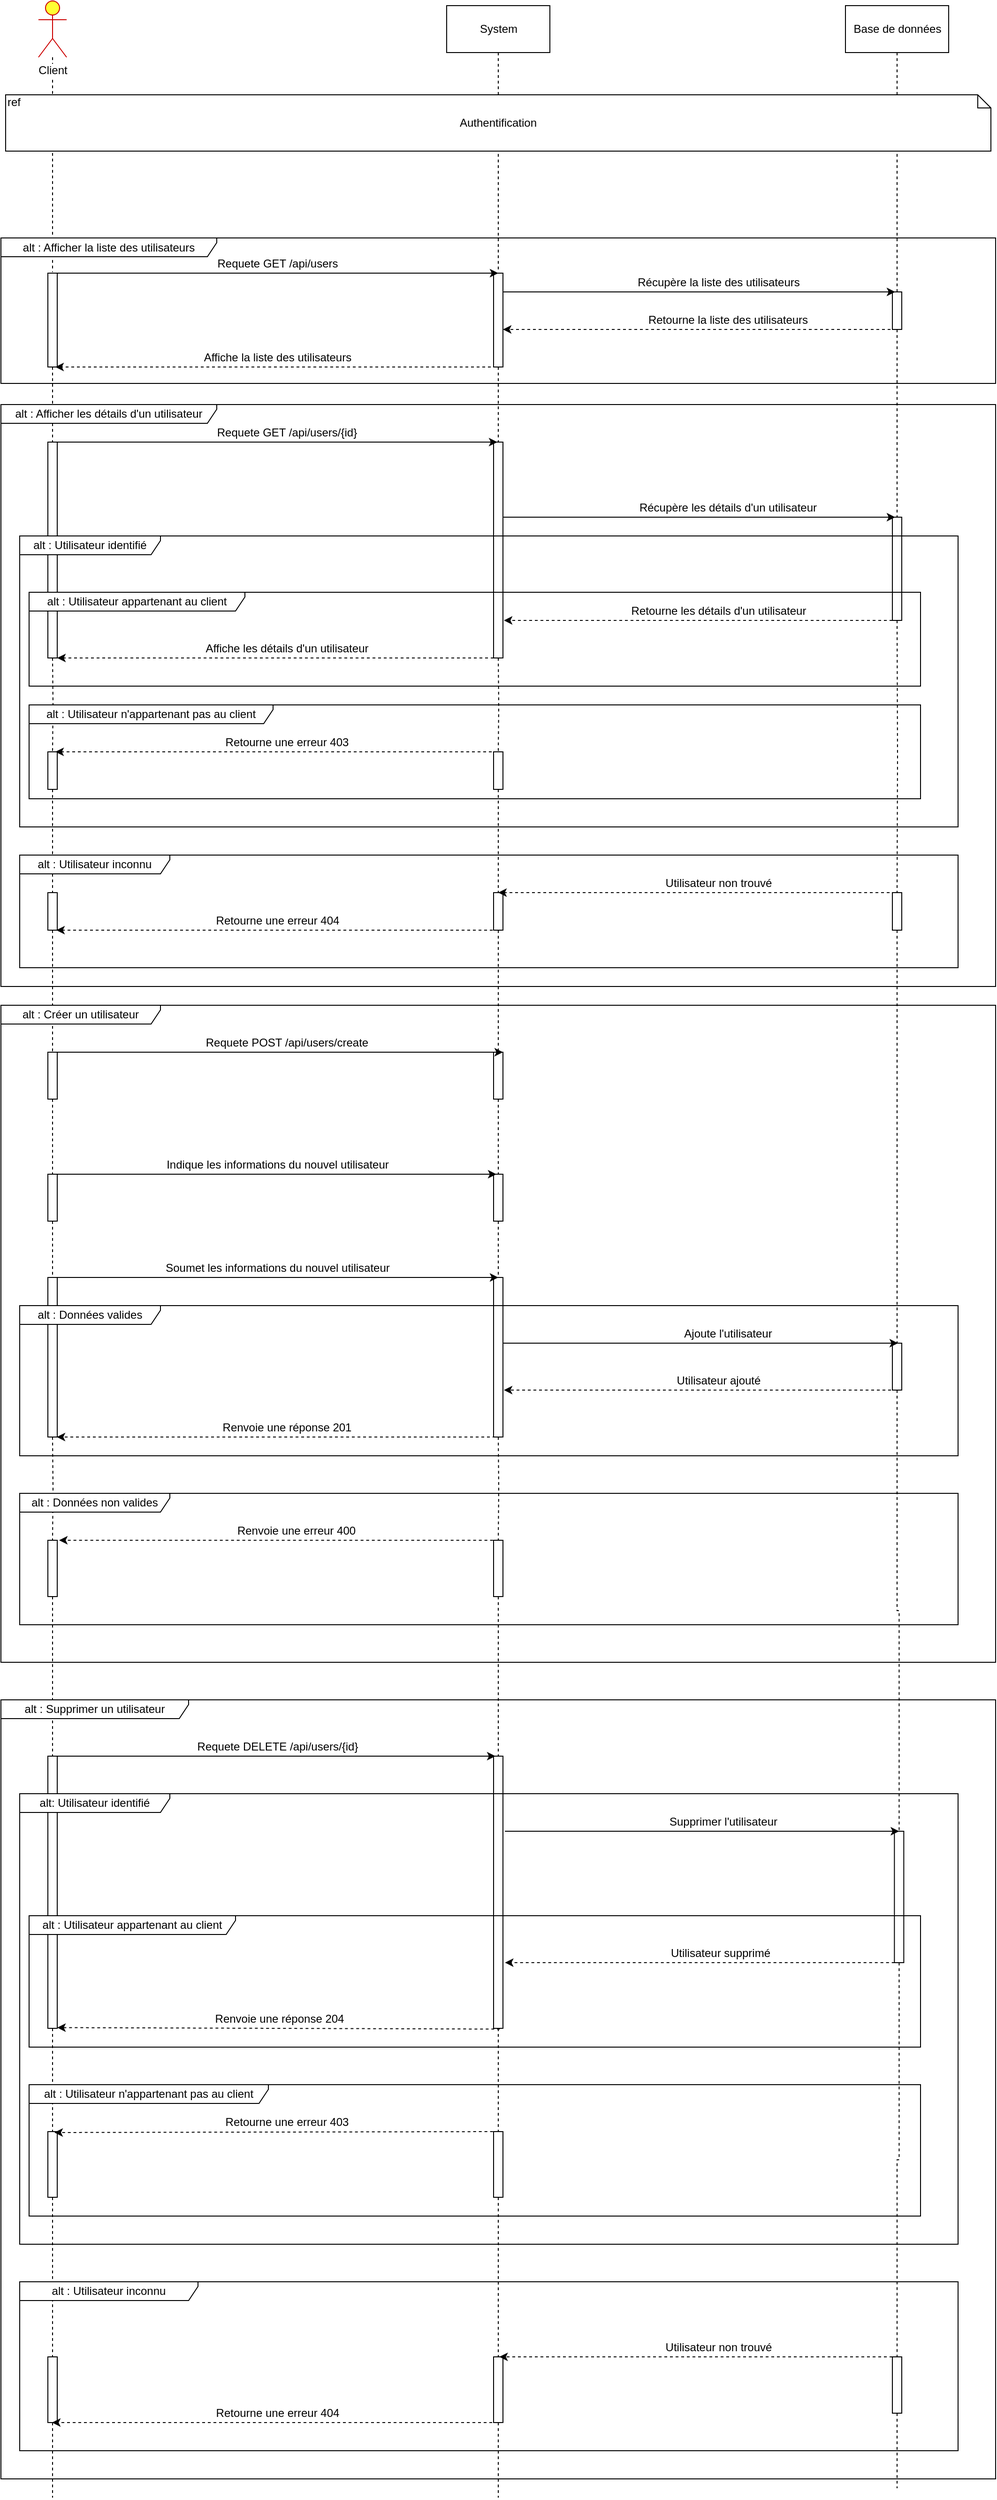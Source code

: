 <mxfile version="13.1.11" type="device"><diagram name="Page-1" id="13e1069c-82ec-6db2-03f1-153e76fe0fe0"><mxGraphModel dx="2062" dy="1122" grid="1" gridSize="10" guides="1" tooltips="1" connect="1" arrows="1" fold="1" page="1" pageScale="1" pageWidth="1100" pageHeight="850" background="#ffffff" math="0" shadow="0"><root><mxCell id="0"/><mxCell id="1" parent="0"/><mxCell id="dYygo3xowIkW6y7PBsqv-5" value="" style="edgeStyle=orthogonalEdgeStyle;rounded=0;orthogonalLoop=1;jettySize=auto;html=1;dashed=1;endArrow=none;endFill=0;entryX=0.5;entryY=-0.012;entryDx=0;entryDy=0;entryPerimeter=0;" parent="1" source="dYygo3xowIkW6y7PBsqv-1" target="dYygo3xowIkW6y7PBsqv-12" edge="1"><mxGeometry relative="1" as="geometry"><mxPoint x="75" y="290" as="targetPoint"/></mxGeometry></mxCell><mxCell id="dYygo3xowIkW6y7PBsqv-1" value="Client" style="shape=umlActor;verticalLabelPosition=bottom;labelBackgroundColor=#ffffff;verticalAlign=top;html=1;outlineConnect=0;fillColor=#FFFF33;strokeColor=#CC0000;" parent="1" vertex="1"><mxGeometry x="60" y="10" width="30" height="60" as="geometry"/></mxCell><mxCell id="dYygo3xowIkW6y7PBsqv-7" value="" style="edgeStyle=orthogonalEdgeStyle;rounded=0;orthogonalLoop=1;jettySize=auto;html=1;dashed=1;endArrow=none;endFill=0;entryX=0.5;entryY=-0.012;entryDx=0;entryDy=0;entryPerimeter=0;" parent="1" source="dYygo3xowIkW6y7PBsqv-2" target="dYygo3xowIkW6y7PBsqv-13" edge="1"><mxGeometry relative="1" as="geometry"><mxPoint x="550" y="240" as="targetPoint"/></mxGeometry></mxCell><mxCell id="dYygo3xowIkW6y7PBsqv-2" value="System" style="html=1;" parent="1" vertex="1"><mxGeometry x="495" y="15" width="110" height="50" as="geometry"/></mxCell><mxCell id="dYygo3xowIkW6y7PBsqv-9" value="" style="edgeStyle=orthogonalEdgeStyle;rounded=0;orthogonalLoop=1;jettySize=auto;html=1;dashed=1;endArrow=none;endFill=0;entryX=0.5;entryY=0;entryDx=0;entryDy=0;entryPerimeter=0;" parent="1" source="dYygo3xowIkW6y7PBsqv-3" target="dYygo3xowIkW6y7PBsqv-14" edge="1"><mxGeometry relative="1" as="geometry"><mxPoint x="974" y="280" as="targetPoint"/></mxGeometry></mxCell><mxCell id="dYygo3xowIkW6y7PBsqv-3" value="Base de données" style="html=1;" parent="1" vertex="1"><mxGeometry x="920" y="15" width="110" height="50" as="geometry"/></mxCell><mxCell id="dYygo3xowIkW6y7PBsqv-10" value="ref" style="shape=note;whiteSpace=wrap;html=1;size=14;verticalAlign=top;align=left;spacingTop=-6;" parent="1" vertex="1"><mxGeometry x="25" y="110" width="1050" height="60" as="geometry"/></mxCell><mxCell id="dYygo3xowIkW6y7PBsqv-11" value="Authentification" style="text;html=1;strokeColor=none;fillColor=none;align=center;verticalAlign=middle;whiteSpace=wrap;rounded=0;" parent="1" vertex="1"><mxGeometry x="485" y="130" width="130" height="20" as="geometry"/></mxCell><mxCell id="dYygo3xowIkW6y7PBsqv-25" value="" style="edgeStyle=orthogonalEdgeStyle;rounded=0;orthogonalLoop=1;jettySize=auto;html=1;dashed=1;endArrow=none;endFill=0;" parent="1" source="dYygo3xowIkW6y7PBsqv-12" target="dYygo3xowIkW6y7PBsqv-24" edge="1"><mxGeometry relative="1" as="geometry"/></mxCell><mxCell id="dYygo3xowIkW6y7PBsqv-12" value="" style="html=1;points=[];perimeter=orthogonalPerimeter;" parent="1" vertex="1"><mxGeometry x="70" y="300" width="10" height="100" as="geometry"/></mxCell><mxCell id="dYygo3xowIkW6y7PBsqv-42" value="" style="edgeStyle=orthogonalEdgeStyle;rounded=0;orthogonalLoop=1;jettySize=auto;html=1;dashed=1;endArrow=none;endFill=0;" parent="1" target="dYygo3xowIkW6y7PBsqv-41" edge="1"><mxGeometry relative="1" as="geometry"><mxPoint x="75" y="710" as="sourcePoint"/></mxGeometry></mxCell><mxCell id="dYygo3xowIkW6y7PBsqv-24" value="" style="html=1;points=[];perimeter=orthogonalPerimeter;" parent="1" vertex="1"><mxGeometry x="70" y="480" width="10" height="230" as="geometry"/></mxCell><mxCell id="dYygo3xowIkW6y7PBsqv-58" value="" style="edgeStyle=orthogonalEdgeStyle;rounded=0;orthogonalLoop=1;jettySize=auto;html=1;dashed=1;endArrow=none;endFill=0;" parent="1" source="dYygo3xowIkW6y7PBsqv-41" target="dYygo3xowIkW6y7PBsqv-57" edge="1"><mxGeometry relative="1" as="geometry"/></mxCell><mxCell id="dYygo3xowIkW6y7PBsqv-41" value="" style="html=1;points=[];perimeter=orthogonalPerimeter;" parent="1" vertex="1"><mxGeometry x="70" y="810" width="10" height="40" as="geometry"/></mxCell><mxCell id="dYygo3xowIkW6y7PBsqv-65" value="" style="edgeStyle=orthogonalEdgeStyle;rounded=0;orthogonalLoop=1;jettySize=auto;html=1;dashed=1;endArrow=none;endFill=0;entryX=0.5;entryY=0;entryDx=0;entryDy=0;entryPerimeter=0;" parent="1" source="dYygo3xowIkW6y7PBsqv-57" target="dYygo3xowIkW6y7PBsqv-70" edge="1"><mxGeometry relative="1" as="geometry"><mxPoint x="75" y="1080" as="targetPoint"/></mxGeometry></mxCell><mxCell id="dYygo3xowIkW6y7PBsqv-57" value="" style="html=1;points=[];perimeter=orthogonalPerimeter;" parent="1" vertex="1"><mxGeometry x="70" y="960" width="10" height="40" as="geometry"/></mxCell><mxCell id="dYygo3xowIkW6y7PBsqv-27" value="" style="edgeStyle=orthogonalEdgeStyle;rounded=0;orthogonalLoop=1;jettySize=auto;html=1;dashed=1;endArrow=none;endFill=0;" parent="1" source="dYygo3xowIkW6y7PBsqv-13" target="dYygo3xowIkW6y7PBsqv-26" edge="1"><mxGeometry relative="1" as="geometry"/></mxCell><mxCell id="dYygo3xowIkW6y7PBsqv-13" value="" style="html=1;points=[];perimeter=orthogonalPerimeter;" parent="1" vertex="1"><mxGeometry x="545" y="300" width="10" height="100" as="geometry"/></mxCell><mxCell id="dYygo3xowIkW6y7PBsqv-40" value="" style="edgeStyle=orthogonalEdgeStyle;rounded=0;orthogonalLoop=1;jettySize=auto;html=1;dashed=1;endArrow=none;endFill=0;" parent="1" target="dYygo3xowIkW6y7PBsqv-39" edge="1"><mxGeometry relative="1" as="geometry"><mxPoint x="550" y="710" as="sourcePoint"/></mxGeometry></mxCell><mxCell id="dYygo3xowIkW6y7PBsqv-26" value="" style="html=1;points=[];perimeter=orthogonalPerimeter;" parent="1" vertex="1"><mxGeometry x="545" y="480" width="10" height="230" as="geometry"/></mxCell><mxCell id="dYygo3xowIkW6y7PBsqv-56" value="" style="edgeStyle=orthogonalEdgeStyle;rounded=0;orthogonalLoop=1;jettySize=auto;html=1;dashed=1;endArrow=none;endFill=0;" parent="1" source="dYygo3xowIkW6y7PBsqv-39" target="dYygo3xowIkW6y7PBsqv-55" edge="1"><mxGeometry relative="1" as="geometry"/></mxCell><mxCell id="dYygo3xowIkW6y7PBsqv-39" value="" style="html=1;points=[];perimeter=orthogonalPerimeter;" parent="1" vertex="1"><mxGeometry x="545" y="810" width="10" height="40" as="geometry"/></mxCell><mxCell id="dYygo3xowIkW6y7PBsqv-67" value="" style="edgeStyle=orthogonalEdgeStyle;rounded=0;orthogonalLoop=1;jettySize=auto;html=1;dashed=1;endArrow=none;endFill=0;entryX=0.5;entryY=0;entryDx=0;entryDy=0;entryPerimeter=0;" parent="1" source="dYygo3xowIkW6y7PBsqv-55" target="dYygo3xowIkW6y7PBsqv-71" edge="1"><mxGeometry relative="1" as="geometry"><mxPoint x="550" y="1080" as="targetPoint"/></mxGeometry></mxCell><mxCell id="dYygo3xowIkW6y7PBsqv-55" value="" style="html=1;points=[];perimeter=orthogonalPerimeter;" parent="1" vertex="1"><mxGeometry x="545" y="960" width="10" height="40" as="geometry"/></mxCell><mxCell id="dYygo3xowIkW6y7PBsqv-29" value="" style="edgeStyle=orthogonalEdgeStyle;rounded=0;orthogonalLoop=1;jettySize=auto;html=1;dashed=1;endArrow=none;endFill=0;" parent="1" source="dYygo3xowIkW6y7PBsqv-14" target="dYygo3xowIkW6y7PBsqv-28" edge="1"><mxGeometry relative="1" as="geometry"/></mxCell><mxCell id="dYygo3xowIkW6y7PBsqv-14" value="" style="html=1;points=[];perimeter=orthogonalPerimeter;" parent="1" vertex="1"><mxGeometry x="970" y="320" width="10" height="40" as="geometry"/></mxCell><mxCell id="dYygo3xowIkW6y7PBsqv-38" value="" style="edgeStyle=orthogonalEdgeStyle;rounded=0;orthogonalLoop=1;jettySize=auto;html=1;dashed=1;endArrow=none;endFill=0;" parent="1" target="dYygo3xowIkW6y7PBsqv-37" edge="1"><mxGeometry relative="1" as="geometry"><mxPoint x="975" y="670" as="sourcePoint"/></mxGeometry></mxCell><mxCell id="dYygo3xowIkW6y7PBsqv-28" value="" style="html=1;points=[];perimeter=orthogonalPerimeter;" parent="1" vertex="1"><mxGeometry x="970" y="560" width="10" height="110" as="geometry"/></mxCell><mxCell id="dYygo3xowIkW6y7PBsqv-69" value="" style="edgeStyle=orthogonalEdgeStyle;rounded=0;orthogonalLoop=1;jettySize=auto;html=1;dashed=1;endArrow=none;endFill=0;entryX=0.5;entryY=0;entryDx=0;entryDy=0;entryPerimeter=0;" parent="1" source="dYygo3xowIkW6y7PBsqv-37" target="dYygo3xowIkW6y7PBsqv-72" edge="1"><mxGeometry relative="1" as="geometry"><mxPoint x="975" y="1080" as="targetPoint"/></mxGeometry></mxCell><mxCell id="dYygo3xowIkW6y7PBsqv-37" value="" style="html=1;points=[];perimeter=orthogonalPerimeter;" parent="1" vertex="1"><mxGeometry x="970" y="960" width="10" height="40" as="geometry"/></mxCell><mxCell id="dYygo3xowIkW6y7PBsqv-15" value="" style="endArrow=classic;html=1;exitX=1;exitY=0;exitDx=0;exitDy=0;exitPerimeter=0;entryX=0.5;entryY=0;entryDx=0;entryDy=0;entryPerimeter=0;" parent="1" source="dYygo3xowIkW6y7PBsqv-12" target="dYygo3xowIkW6y7PBsqv-13" edge="1"><mxGeometry width="50" height="50" relative="1" as="geometry"><mxPoint x="520" y="590" as="sourcePoint"/><mxPoint x="570" y="540" as="targetPoint"/></mxGeometry></mxCell><mxCell id="dYygo3xowIkW6y7PBsqv-16" value="Requete GET /api/users" style="text;html=1;strokeColor=none;fillColor=none;align=center;verticalAlign=middle;whiteSpace=wrap;rounded=0;" parent="1" vertex="1"><mxGeometry x="210" y="280" width="210" height="20" as="geometry"/></mxCell><mxCell id="dYygo3xowIkW6y7PBsqv-17" value="alt : Afficher la liste des utilisateurs" style="shape=umlFrame;whiteSpace=wrap;html=1;width=230;height=20;" parent="1" vertex="1"><mxGeometry x="20" y="262.5" width="1060" height="155" as="geometry"/></mxCell><mxCell id="dYygo3xowIkW6y7PBsqv-18" value="" style="endArrow=classic;html=1;entryX=0.3;entryY=0;entryDx=0;entryDy=0;entryPerimeter=0;" parent="1" source="dYygo3xowIkW6y7PBsqv-13" target="dYygo3xowIkW6y7PBsqv-14" edge="1"><mxGeometry width="50" height="50" relative="1" as="geometry"><mxPoint x="700" y="320" as="sourcePoint"/><mxPoint x="560" y="310" as="targetPoint"/></mxGeometry></mxCell><mxCell id="dYygo3xowIkW6y7PBsqv-19" value="Récupère la liste des utilisateurs" style="text;html=1;strokeColor=none;fillColor=none;align=center;verticalAlign=middle;whiteSpace=wrap;rounded=0;" parent="1" vertex="1"><mxGeometry x="680" y="300" width="210" height="20" as="geometry"/></mxCell><mxCell id="dYygo3xowIkW6y7PBsqv-20" value="" style="endArrow=classic;html=1;exitX=0.4;exitY=1;exitDx=0;exitDy=0;exitPerimeter=0;entryX=1;entryY=0.6;entryDx=0;entryDy=0;entryPerimeter=0;dashed=1;" parent="1" source="dYygo3xowIkW6y7PBsqv-14" target="dYygo3xowIkW6y7PBsqv-13" edge="1"><mxGeometry width="50" height="50" relative="1" as="geometry"><mxPoint x="565" y="330" as="sourcePoint"/><mxPoint x="580" y="359" as="targetPoint"/></mxGeometry></mxCell><mxCell id="dYygo3xowIkW6y7PBsqv-21" value="Retourne la liste des utilisateurs" style="text;html=1;strokeColor=none;fillColor=none;align=center;verticalAlign=middle;whiteSpace=wrap;rounded=0;" parent="1" vertex="1"><mxGeometry x="690" y="340" width="210" height="20" as="geometry"/></mxCell><mxCell id="dYygo3xowIkW6y7PBsqv-22" value="" style="endArrow=classic;html=1;exitX=0.3;exitY=1;exitDx=0;exitDy=0;exitPerimeter=0;entryX=0.8;entryY=1;entryDx=0;entryDy=0;entryPerimeter=0;dashed=1;" parent="1" source="dYygo3xowIkW6y7PBsqv-13" target="dYygo3xowIkW6y7PBsqv-12" edge="1"><mxGeometry width="50" height="50" relative="1" as="geometry"><mxPoint x="539" y="370" as="sourcePoint"/><mxPoint x="120" y="370" as="targetPoint"/></mxGeometry></mxCell><mxCell id="dYygo3xowIkW6y7PBsqv-23" value="Affiche la liste des utilisateurs" style="text;html=1;strokeColor=none;fillColor=none;align=center;verticalAlign=middle;whiteSpace=wrap;rounded=0;" parent="1" vertex="1"><mxGeometry x="210" y="380" width="210" height="20" as="geometry"/></mxCell><mxCell id="dYygo3xowIkW6y7PBsqv-30" value="" style="endArrow=classic;html=1;exitX=1;exitY=0;exitDx=0;exitDy=0;exitPerimeter=0;entryX=0.4;entryY=0;entryDx=0;entryDy=0;entryPerimeter=0;" parent="1" source="dYygo3xowIkW6y7PBsqv-24" target="dYygo3xowIkW6y7PBsqv-26" edge="1"><mxGeometry width="50" height="50" relative="1" as="geometry"><mxPoint x="90" y="310" as="sourcePoint"/><mxPoint x="560" y="310" as="targetPoint"/></mxGeometry></mxCell><mxCell id="dYygo3xowIkW6y7PBsqv-31" value="Requete GET /api/users/{id}" style="text;html=1;strokeColor=none;fillColor=none;align=center;verticalAlign=middle;whiteSpace=wrap;rounded=0;" parent="1" vertex="1"><mxGeometry x="220" y="460" width="210" height="20" as="geometry"/></mxCell><mxCell id="dYygo3xowIkW6y7PBsqv-32" value="" style="endArrow=classic;html=1;entryX=0.3;entryY=0;entryDx=0;entryDy=0;entryPerimeter=0;" parent="1" target="dYygo3xowIkW6y7PBsqv-28" edge="1"><mxGeometry width="50" height="50" relative="1" as="geometry"><mxPoint x="555" y="560" as="sourcePoint"/><mxPoint x="983" y="440" as="targetPoint"/></mxGeometry></mxCell><mxCell id="dYygo3xowIkW6y7PBsqv-33" value="Récupère les détails d'un utilisateur" style="text;html=1;strokeColor=none;fillColor=none;align=center;verticalAlign=middle;whiteSpace=wrap;rounded=0;" parent="1" vertex="1"><mxGeometry x="690" y="540" width="210" height="20" as="geometry"/></mxCell><mxCell id="dYygo3xowIkW6y7PBsqv-34" value="alt : Afficher les détails d'un utilisateur" style="shape=umlFrame;whiteSpace=wrap;html=1;width=230;height=20;" parent="1" vertex="1"><mxGeometry x="20" y="440" width="1060" height="620" as="geometry"/></mxCell><mxCell id="dYygo3xowIkW6y7PBsqv-35" value="alt : Utilisateur identifié" style="shape=umlFrame;whiteSpace=wrap;html=1;width=150;height=20;" parent="1" vertex="1"><mxGeometry x="40" y="580" width="1000" height="310" as="geometry"/></mxCell><mxCell id="dYygo3xowIkW6y7PBsqv-36" value="alt : Utilisateur inconnu" style="shape=umlFrame;whiteSpace=wrap;html=1;width=160;height=20;" parent="1" vertex="1"><mxGeometry x="40" y="920" width="1000" height="120" as="geometry"/></mxCell><mxCell id="dYygo3xowIkW6y7PBsqv-43" value="" style="endArrow=classic;html=1;entryX=0.8;entryY=0;entryDx=0;entryDy=0;entryPerimeter=0;dashed=1;exitX=0.4;exitY=0;exitDx=0;exitDy=0;exitPerimeter=0;" parent="1" source="dYygo3xowIkW6y7PBsqv-39" target="dYygo3xowIkW6y7PBsqv-41" edge="1"><mxGeometry width="50" height="50" relative="1" as="geometry"><mxPoint x="520" y="810" as="sourcePoint"/><mxPoint x="565" y="520" as="targetPoint"/></mxGeometry></mxCell><mxCell id="dYygo3xowIkW6y7PBsqv-44" value="" style="endArrow=classic;html=1;dashed=1;exitX=0.6;exitY=1;exitDx=0;exitDy=0;exitPerimeter=0;" parent="1" edge="1"><mxGeometry width="50" height="50" relative="1" as="geometry"><mxPoint x="976" y="670" as="sourcePoint"/><mxPoint x="556" y="670" as="targetPoint"/></mxGeometry></mxCell><mxCell id="dYygo3xowIkW6y7PBsqv-45" value="Retourne les détails d'un utilisateur" style="text;html=1;strokeColor=none;fillColor=none;align=center;verticalAlign=middle;whiteSpace=wrap;rounded=0;" parent="1" vertex="1"><mxGeometry x="680" y="650" width="210" height="20" as="geometry"/></mxCell><mxCell id="dYygo3xowIkW6y7PBsqv-47" value="" style="endArrow=classic;html=1;dashed=1;entryX=1;entryY=1;entryDx=0;entryDy=0;entryPerimeter=0;exitX=0.6;exitY=1;exitDx=0;exitDy=0;exitPerimeter=0;" parent="1" edge="1"><mxGeometry width="50" height="50" relative="1" as="geometry"><mxPoint x="551" y="710" as="sourcePoint"/><mxPoint x="80" y="710" as="targetPoint"/></mxGeometry></mxCell><mxCell id="dYygo3xowIkW6y7PBsqv-48" value="Affiche les détails d'un utilisateur" style="text;html=1;strokeColor=none;fillColor=none;align=center;verticalAlign=middle;whiteSpace=wrap;rounded=0;" parent="1" vertex="1"><mxGeometry x="220" y="690" width="210" height="20" as="geometry"/></mxCell><mxCell id="dYygo3xowIkW6y7PBsqv-52" value="alt : Utilisateur appartenant au client" style="shape=umlFrame;whiteSpace=wrap;html=1;width=230;height=20;" parent="1" vertex="1"><mxGeometry x="50" y="640" width="950" height="100" as="geometry"/></mxCell><mxCell id="dYygo3xowIkW6y7PBsqv-53" value="alt : Utilisateur n'appartenant pas au client" style="shape=umlFrame;whiteSpace=wrap;html=1;width=260;height=20;" parent="1" vertex="1"><mxGeometry x="50" y="760" width="950" height="100" as="geometry"/></mxCell><mxCell id="dYygo3xowIkW6y7PBsqv-54" value="Retourne une erreur 403" style="text;html=1;strokeColor=none;fillColor=none;align=center;verticalAlign=middle;whiteSpace=wrap;rounded=0;" parent="1" vertex="1"><mxGeometry x="220" y="790" width="210" height="20" as="geometry"/></mxCell><mxCell id="dYygo3xowIkW6y7PBsqv-60" value="" style="endArrow=classic;html=1;dashed=1;entryX=0.5;entryY=0;entryDx=0;entryDy=0;entryPerimeter=0;exitX=0.3;exitY=0;exitDx=0;exitDy=0;exitPerimeter=0;" parent="1" source="dYygo3xowIkW6y7PBsqv-37" target="dYygo3xowIkW6y7PBsqv-55" edge="1"><mxGeometry width="50" height="50" relative="1" as="geometry"><mxPoint x="400" y="860" as="sourcePoint"/><mxPoint x="450" y="810" as="targetPoint"/></mxGeometry></mxCell><mxCell id="dYygo3xowIkW6y7PBsqv-61" value="Utilisateur non trouvé" style="text;html=1;strokeColor=none;fillColor=none;align=center;verticalAlign=middle;whiteSpace=wrap;rounded=0;" parent="1" vertex="1"><mxGeometry x="710" y="940" width="150" height="20" as="geometry"/></mxCell><mxCell id="dYygo3xowIkW6y7PBsqv-62" value="" style="endArrow=classic;html=1;dashed=1;entryX=0.9;entryY=1;entryDx=0;entryDy=0;entryPerimeter=0;exitX=0.5;exitY=1;exitDx=0;exitDy=0;exitPerimeter=0;" parent="1" source="dYygo3xowIkW6y7PBsqv-55" target="dYygo3xowIkW6y7PBsqv-57" edge="1"><mxGeometry width="50" height="50" relative="1" as="geometry"><mxPoint x="983" y="970" as="sourcePoint"/><mxPoint x="560" y="970" as="targetPoint"/></mxGeometry></mxCell><mxCell id="dYygo3xowIkW6y7PBsqv-63" value="Retourne une erreur 404" style="text;html=1;strokeColor=none;fillColor=none;align=center;verticalAlign=middle;whiteSpace=wrap;rounded=0;" parent="1" vertex="1"><mxGeometry x="220" y="980" width="190" height="20" as="geometry"/></mxCell><mxCell id="dYygo3xowIkW6y7PBsqv-77" value="" style="edgeStyle=orthogonalEdgeStyle;rounded=0;orthogonalLoop=1;jettySize=auto;html=1;endArrow=none;endFill=0;dashed=1;" parent="1" source="dYygo3xowIkW6y7PBsqv-70" target="dYygo3xowIkW6y7PBsqv-76" edge="1"><mxGeometry relative="1" as="geometry"/></mxCell><mxCell id="dYygo3xowIkW6y7PBsqv-70" value="" style="html=1;points=[];perimeter=orthogonalPerimeter;" parent="1" vertex="1"><mxGeometry x="70" y="1130" width="10" height="50" as="geometry"/></mxCell><mxCell id="dYygo3xowIkW6y7PBsqv-85" value="" style="edgeStyle=orthogonalEdgeStyle;rounded=0;orthogonalLoop=1;jettySize=auto;html=1;dashed=1;endArrow=none;endFill=0;" parent="1" source="dYygo3xowIkW6y7PBsqv-76" target="dYygo3xowIkW6y7PBsqv-84" edge="1"><mxGeometry relative="1" as="geometry"/></mxCell><mxCell id="dYygo3xowIkW6y7PBsqv-76" value="" style="html=1;points=[];perimeter=orthogonalPerimeter;" parent="1" vertex="1"><mxGeometry x="70" y="1260" width="10" height="50" as="geometry"/></mxCell><mxCell id="dYygo3xowIkW6y7PBsqv-99" value="" style="edgeStyle=orthogonalEdgeStyle;rounded=0;orthogonalLoop=1;jettySize=auto;html=1;dashed=1;endArrow=none;endFill=0;" parent="1" target="dYygo3xowIkW6y7PBsqv-98" edge="1"><mxGeometry relative="1" as="geometry"><mxPoint x="75" y="1540" as="sourcePoint"/></mxGeometry></mxCell><mxCell id="dYygo3xowIkW6y7PBsqv-84" value="" style="html=1;points=[];perimeter=orthogonalPerimeter;" parent="1" vertex="1"><mxGeometry x="70" y="1370" width="10" height="170" as="geometry"/></mxCell><mxCell id="dYygo3xowIkW6y7PBsqv-112" value="" style="edgeStyle=orthogonalEdgeStyle;rounded=0;orthogonalLoop=1;jettySize=auto;html=1;dashed=1;endArrow=none;endFill=0;" parent="1" source="dYygo3xowIkW6y7PBsqv-98" target="dYygo3xowIkW6y7PBsqv-111" edge="1"><mxGeometry relative="1" as="geometry"/></mxCell><mxCell id="dYygo3xowIkW6y7PBsqv-98" value="" style="html=1;points=[];perimeter=orthogonalPerimeter;" parent="1" vertex="1"><mxGeometry x="70" y="1650" width="10" height="60" as="geometry"/></mxCell><mxCell id="dYygo3xowIkW6y7PBsqv-129" value="" style="edgeStyle=orthogonalEdgeStyle;rounded=0;orthogonalLoop=1;jettySize=auto;html=1;dashed=1;endArrow=none;endFill=0;" parent="1" source="dYygo3xowIkW6y7PBsqv-111" target="dYygo3xowIkW6y7PBsqv-128" edge="1"><mxGeometry relative="1" as="geometry"/></mxCell><mxCell id="dYygo3xowIkW6y7PBsqv-111" value="" style="html=1;points=[];perimeter=orthogonalPerimeter;" parent="1" vertex="1"><mxGeometry x="70" y="1880" width="10" height="290" as="geometry"/></mxCell><mxCell id="dYygo3xowIkW6y7PBsqv-138" value="" style="edgeStyle=orthogonalEdgeStyle;rounded=0;orthogonalLoop=1;jettySize=auto;html=1;dashed=1;endArrow=none;endFill=0;" parent="1" source="dYygo3xowIkW6y7PBsqv-128" target="dYygo3xowIkW6y7PBsqv-137" edge="1"><mxGeometry relative="1" as="geometry"/></mxCell><mxCell id="dYygo3xowIkW6y7PBsqv-128" value="" style="html=1;points=[];perimeter=orthogonalPerimeter;" parent="1" vertex="1"><mxGeometry x="70" y="2280" width="10" height="70" as="geometry"/></mxCell><mxCell id="dYygo3xowIkW6y7PBsqv-147" value="" style="edgeStyle=orthogonalEdgeStyle;rounded=0;orthogonalLoop=1;jettySize=auto;html=1;dashed=1;endArrow=none;endFill=0;" parent="1" source="dYygo3xowIkW6y7PBsqv-137" edge="1"><mxGeometry relative="1" as="geometry"><mxPoint x="75" y="2670" as="targetPoint"/></mxGeometry></mxCell><mxCell id="dYygo3xowIkW6y7PBsqv-137" value="" style="html=1;points=[];perimeter=orthogonalPerimeter;" parent="1" vertex="1"><mxGeometry x="70" y="2520" width="10" height="70" as="geometry"/></mxCell><mxCell id="dYygo3xowIkW6y7PBsqv-79" value="" style="edgeStyle=orthogonalEdgeStyle;rounded=0;orthogonalLoop=1;jettySize=auto;html=1;endArrow=none;endFill=0;dashed=1;" parent="1" source="dYygo3xowIkW6y7PBsqv-71" target="dYygo3xowIkW6y7PBsqv-78" edge="1"><mxGeometry relative="1" as="geometry"/></mxCell><mxCell id="dYygo3xowIkW6y7PBsqv-71" value="" style="html=1;points=[];perimeter=orthogonalPerimeter;" parent="1" vertex="1"><mxGeometry x="545" y="1130" width="10" height="50" as="geometry"/></mxCell><mxCell id="dYygo3xowIkW6y7PBsqv-83" value="" style="edgeStyle=orthogonalEdgeStyle;rounded=0;orthogonalLoop=1;jettySize=auto;html=1;dashed=1;endArrow=none;endFill=0;" parent="1" source="dYygo3xowIkW6y7PBsqv-78" target="dYygo3xowIkW6y7PBsqv-82" edge="1"><mxGeometry relative="1" as="geometry"/></mxCell><mxCell id="dYygo3xowIkW6y7PBsqv-78" value="" style="html=1;points=[];perimeter=orthogonalPerimeter;" parent="1" vertex="1"><mxGeometry x="545" y="1260" width="10" height="50" as="geometry"/></mxCell><mxCell id="dYygo3xowIkW6y7PBsqv-97" value="" style="edgeStyle=orthogonalEdgeStyle;rounded=0;orthogonalLoop=1;jettySize=auto;html=1;dashed=1;endArrow=none;endFill=0;" parent="1" target="dYygo3xowIkW6y7PBsqv-96" edge="1"><mxGeometry relative="1" as="geometry"><mxPoint x="550" y="1540" as="sourcePoint"/></mxGeometry></mxCell><mxCell id="dYygo3xowIkW6y7PBsqv-82" value="" style="html=1;points=[];perimeter=orthogonalPerimeter;" parent="1" vertex="1"><mxGeometry x="545" y="1370" width="10" height="170" as="geometry"/></mxCell><mxCell id="dYygo3xowIkW6y7PBsqv-110" value="" style="edgeStyle=orthogonalEdgeStyle;rounded=0;orthogonalLoop=1;jettySize=auto;html=1;dashed=1;endArrow=none;endFill=0;" parent="1" source="dYygo3xowIkW6y7PBsqv-96" target="dYygo3xowIkW6y7PBsqv-109" edge="1"><mxGeometry relative="1" as="geometry"/></mxCell><mxCell id="dYygo3xowIkW6y7PBsqv-96" value="" style="html=1;points=[];perimeter=orthogonalPerimeter;" parent="1" vertex="1"><mxGeometry x="545" y="1650" width="10" height="60" as="geometry"/></mxCell><mxCell id="dYygo3xowIkW6y7PBsqv-127" value="" style="edgeStyle=orthogonalEdgeStyle;rounded=0;orthogonalLoop=1;jettySize=auto;html=1;dashed=1;endArrow=none;endFill=0;" parent="1" source="dYygo3xowIkW6y7PBsqv-109" target="dYygo3xowIkW6y7PBsqv-126" edge="1"><mxGeometry relative="1" as="geometry"/></mxCell><mxCell id="dYygo3xowIkW6y7PBsqv-109" value="" style="html=1;points=[];perimeter=orthogonalPerimeter;" parent="1" vertex="1"><mxGeometry x="545" y="1880" width="10" height="290" as="geometry"/></mxCell><mxCell id="dYygo3xowIkW6y7PBsqv-136" value="" style="edgeStyle=orthogonalEdgeStyle;rounded=0;orthogonalLoop=1;jettySize=auto;html=1;dashed=1;endArrow=none;endFill=0;" parent="1" source="dYygo3xowIkW6y7PBsqv-126" target="dYygo3xowIkW6y7PBsqv-135" edge="1"><mxGeometry relative="1" as="geometry"/></mxCell><mxCell id="dYygo3xowIkW6y7PBsqv-126" value="" style="html=1;points=[];perimeter=orthogonalPerimeter;" parent="1" vertex="1"><mxGeometry x="545" y="2280" width="10" height="70" as="geometry"/></mxCell><mxCell id="dYygo3xowIkW6y7PBsqv-149" value="" style="edgeStyle=orthogonalEdgeStyle;rounded=0;orthogonalLoop=1;jettySize=auto;html=1;dashed=1;endArrow=none;endFill=0;" parent="1" source="dYygo3xowIkW6y7PBsqv-135" edge="1"><mxGeometry relative="1" as="geometry"><mxPoint x="550" y="2670" as="targetPoint"/></mxGeometry></mxCell><mxCell id="dYygo3xowIkW6y7PBsqv-135" value="" style="html=1;points=[];perimeter=orthogonalPerimeter;" parent="1" vertex="1"><mxGeometry x="545" y="2520" width="10" height="70" as="geometry"/></mxCell><mxCell id="dYygo3xowIkW6y7PBsqv-108" value="" style="edgeStyle=orthogonalEdgeStyle;rounded=0;orthogonalLoop=1;jettySize=auto;html=1;dashed=1;endArrow=none;endFill=0;" parent="1" source="dYygo3xowIkW6y7PBsqv-72" target="dYygo3xowIkW6y7PBsqv-107" edge="1"><mxGeometry relative="1" as="geometry"/></mxCell><mxCell id="dYygo3xowIkW6y7PBsqv-72" value="" style="html=1;points=[];perimeter=orthogonalPerimeter;" parent="1" vertex="1"><mxGeometry x="970" y="1440" width="10" height="50" as="geometry"/></mxCell><mxCell id="dYygo3xowIkW6y7PBsqv-134" value="" style="edgeStyle=orthogonalEdgeStyle;rounded=0;orthogonalLoop=1;jettySize=auto;html=1;dashed=1;endArrow=none;endFill=0;" parent="1" source="dYygo3xowIkW6y7PBsqv-107" target="dYygo3xowIkW6y7PBsqv-133" edge="1"><mxGeometry relative="1" as="geometry"/></mxCell><mxCell id="dYygo3xowIkW6y7PBsqv-107" value="" style="html=1;points=[];perimeter=orthogonalPerimeter;" parent="1" vertex="1"><mxGeometry x="972.17" y="1960" width="10" height="140" as="geometry"/></mxCell><mxCell id="dYygo3xowIkW6y7PBsqv-143" value="" style="edgeStyle=orthogonalEdgeStyle;rounded=0;orthogonalLoop=1;jettySize=auto;html=1;dashed=1;endArrow=none;endFill=0;" parent="1" source="dYygo3xowIkW6y7PBsqv-133" edge="1"><mxGeometry relative="1" as="geometry"><mxPoint x="975.0" y="2660" as="targetPoint"/></mxGeometry></mxCell><mxCell id="dYygo3xowIkW6y7PBsqv-133" value="" style="html=1;points=[];perimeter=orthogonalPerimeter;" parent="1" vertex="1"><mxGeometry x="970" y="2520" width="10" height="60" as="geometry"/></mxCell><mxCell id="dYygo3xowIkW6y7PBsqv-73" value="alt : Créer un utilisateur" style="shape=umlFrame;whiteSpace=wrap;html=1;width=170;height=20;" parent="1" vertex="1"><mxGeometry x="20" y="1080" width="1060" height="700" as="geometry"/></mxCell><mxCell id="dYygo3xowIkW6y7PBsqv-74" value="" style="endArrow=classic;html=1;exitX=0.7;exitY=0;exitDx=0;exitDy=0;exitPerimeter=0;entryX=1;entryY=0;entryDx=0;entryDy=0;entryPerimeter=0;" parent="1" source="dYygo3xowIkW6y7PBsqv-70" target="dYygo3xowIkW6y7PBsqv-71" edge="1"><mxGeometry width="50" height="50" relative="1" as="geometry"><mxPoint x="400" y="970" as="sourcePoint"/><mxPoint x="450" y="920" as="targetPoint"/></mxGeometry></mxCell><mxCell id="dYygo3xowIkW6y7PBsqv-75" value="Requete POST /api/users/create" style="text;html=1;strokeColor=none;fillColor=none;align=center;verticalAlign=middle;whiteSpace=wrap;rounded=0;" parent="1" vertex="1"><mxGeometry x="220" y="1110" width="210" height="20" as="geometry"/></mxCell><mxCell id="dYygo3xowIkW6y7PBsqv-80" value="" style="endArrow=classic;html=1;exitX=0.4;exitY=0;exitDx=0;exitDy=0;exitPerimeter=0;entryX=0.3;entryY=0;entryDx=0;entryDy=0;entryPerimeter=0;" parent="1" source="dYygo3xowIkW6y7PBsqv-76" target="dYygo3xowIkW6y7PBsqv-78" edge="1"><mxGeometry width="50" height="50" relative="1" as="geometry"><mxPoint x="87" y="1140" as="sourcePoint"/><mxPoint x="565" y="1140" as="targetPoint"/></mxGeometry></mxCell><mxCell id="dYygo3xowIkW6y7PBsqv-81" value="Indique les informations du nouvel utilisateur" style="text;html=1;strokeColor=none;fillColor=none;align=center;verticalAlign=middle;whiteSpace=wrap;rounded=0;" parent="1" vertex="1"><mxGeometry x="175" y="1240" width="280" height="20" as="geometry"/></mxCell><mxCell id="dYygo3xowIkW6y7PBsqv-86" value="" style="endArrow=classic;html=1;exitX=0.6;exitY=0;exitDx=0;exitDy=0;exitPerimeter=0;entryX=0.5;entryY=0;entryDx=0;entryDy=0;entryPerimeter=0;" parent="1" source="dYygo3xowIkW6y7PBsqv-84" target="dYygo3xowIkW6y7PBsqv-82" edge="1"><mxGeometry width="50" height="50" relative="1" as="geometry"><mxPoint x="84" y="1270" as="sourcePoint"/><mxPoint x="558" y="1270" as="targetPoint"/></mxGeometry></mxCell><mxCell id="dYygo3xowIkW6y7PBsqv-87" value="Soumet les informations du nouvel utilisateur" style="text;html=1;strokeColor=none;fillColor=none;align=center;verticalAlign=middle;whiteSpace=wrap;rounded=0;" parent="1" vertex="1"><mxGeometry x="175" y="1350" width="280" height="20" as="geometry"/></mxCell><mxCell id="dYygo3xowIkW6y7PBsqv-88" value="alt : Données valides" style="shape=umlFrame;whiteSpace=wrap;html=1;width=150;height=20;" parent="1" vertex="1"><mxGeometry x="40" y="1400" width="1000" height="160" as="geometry"/></mxCell><mxCell id="dYygo3xowIkW6y7PBsqv-89" value="alt : Données non valides" style="shape=umlFrame;whiteSpace=wrap;html=1;width=160;height=20;" parent="1" vertex="1"><mxGeometry x="40" y="1600" width="1000" height="140" as="geometry"/></mxCell><mxCell id="dYygo3xowIkW6y7PBsqv-90" value="" style="endArrow=classic;html=1;entryX=0.6;entryY=0;entryDx=0;entryDy=0;entryPerimeter=0;" parent="1" target="dYygo3xowIkW6y7PBsqv-72" edge="1"><mxGeometry width="50" height="50" relative="1" as="geometry"><mxPoint x="555" y="1440" as="sourcePoint"/><mxPoint x="950" y="1439" as="targetPoint"/></mxGeometry></mxCell><mxCell id="dYygo3xowIkW6y7PBsqv-91" value="Ajoute l'utilisateur" style="text;html=1;strokeColor=none;fillColor=none;align=center;verticalAlign=middle;whiteSpace=wrap;rounded=0;" parent="1" vertex="1"><mxGeometry x="655" y="1420" width="280" height="20" as="geometry"/></mxCell><mxCell id="dYygo3xowIkW6y7PBsqv-92" value="" style="endArrow=classic;html=1;exitX=0.45;exitY=1;exitDx=0;exitDy=0;exitPerimeter=0;dashed=1;" parent="1" source="dYygo3xowIkW6y7PBsqv-72" edge="1"><mxGeometry width="50" height="50" relative="1" as="geometry"><mxPoint x="565.36" y="1450.03" as="sourcePoint"/><mxPoint x="556" y="1490" as="targetPoint"/></mxGeometry></mxCell><mxCell id="dYygo3xowIkW6y7PBsqv-93" value="Utilisateur ajouté" style="text;html=1;strokeColor=none;fillColor=none;align=center;verticalAlign=middle;whiteSpace=wrap;rounded=0;" parent="1" vertex="1"><mxGeometry x="645" y="1470" width="280" height="20" as="geometry"/></mxCell><mxCell id="dYygo3xowIkW6y7PBsqv-94" value="" style="endArrow=classic;html=1;exitX=0.2;exitY=1;exitDx=0;exitDy=0;exitPerimeter=0;entryX=0.95;entryY=1;entryDx=0;entryDy=0;entryPerimeter=0;dashed=1;" parent="1" edge="1"><mxGeometry width="50" height="50" relative="1" as="geometry"><mxPoint x="547" y="1540" as="sourcePoint"/><mxPoint x="79.5" y="1540" as="targetPoint"/></mxGeometry></mxCell><mxCell id="dYygo3xowIkW6y7PBsqv-95" value="Renvoie une réponse 201" style="text;html=1;strokeColor=none;fillColor=none;align=center;verticalAlign=middle;whiteSpace=wrap;rounded=0;" parent="1" vertex="1"><mxGeometry x="240" y="1520" width="170" height="20" as="geometry"/></mxCell><mxCell id="dYygo3xowIkW6y7PBsqv-100" value="" style="endArrow=classic;html=1;entryX=1.2;entryY=0;entryDx=0;entryDy=0;entryPerimeter=0;dashed=1;exitX=0.533;exitY=0;exitDx=0;exitDy=0;exitPerimeter=0;" parent="1" source="dYygo3xowIkW6y7PBsqv-96" target="dYygo3xowIkW6y7PBsqv-98" edge="1"><mxGeometry width="50" height="50" relative="1" as="geometry"><mxPoint x="530" y="1640" as="sourcePoint"/><mxPoint x="89.5" y="1580" as="targetPoint"/></mxGeometry></mxCell><mxCell id="dYygo3xowIkW6y7PBsqv-101" value="Renvoie une erreur 400" style="text;html=1;strokeColor=none;fillColor=none;align=center;verticalAlign=middle;whiteSpace=wrap;rounded=0;" parent="1" vertex="1"><mxGeometry x="250" y="1630" width="170" height="20" as="geometry"/></mxCell><mxCell id="dYygo3xowIkW6y7PBsqv-114" value="alt : Supprimer un utilisateur" style="shape=umlFrame;whiteSpace=wrap;html=1;width=200;height=20;" parent="1" vertex="1"><mxGeometry x="20" y="1820" width="1060" height="830" as="geometry"/></mxCell><mxCell id="dYygo3xowIkW6y7PBsqv-115" value="" style="endArrow=classic;html=1;exitX=0.7;exitY=0;exitDx=0;exitDy=0;exitPerimeter=0;entryX=0.2;entryY=0;entryDx=0;entryDy=0;entryPerimeter=0;" parent="1" source="dYygo3xowIkW6y7PBsqv-111" target="dYygo3xowIkW6y7PBsqv-109" edge="1"><mxGeometry width="50" height="50" relative="1" as="geometry"><mxPoint x="530" y="1730" as="sourcePoint"/><mxPoint x="580" y="1680" as="targetPoint"/></mxGeometry></mxCell><mxCell id="dYygo3xowIkW6y7PBsqv-116" value="Requete DELETE /api/users/{id}" style="text;html=1;strokeColor=none;fillColor=none;align=center;verticalAlign=middle;whiteSpace=wrap;rounded=0;" parent="1" vertex="1"><mxGeometry x="215" y="1860" width="200" height="20" as="geometry"/></mxCell><mxCell id="dYygo3xowIkW6y7PBsqv-117" value="alt: Utilisateur identifié" style="shape=umlFrame;whiteSpace=wrap;html=1;width=160;height=20;" parent="1" vertex="1"><mxGeometry x="40" y="1920" width="1000" height="480" as="geometry"/></mxCell><mxCell id="dYygo3xowIkW6y7PBsqv-118" value="" style="endArrow=classic;html=1;entryX=0.5;entryY=0;entryDx=0;entryDy=0;entryPerimeter=0;exitX=0.988;exitY=0.112;exitDx=0;exitDy=0;exitPerimeter=0;" parent="1" target="dYygo3xowIkW6y7PBsqv-107" edge="1"><mxGeometry width="50" height="50" relative="1" as="geometry"><mxPoint x="557.05" y="1960" as="sourcePoint"/><mxPoint x="1042.17" y="1941.08" as="targetPoint"/></mxGeometry></mxCell><mxCell id="dYygo3xowIkW6y7PBsqv-119" value="Supprimer l'utilisateur" style="text;html=1;strokeColor=none;fillColor=none;align=center;verticalAlign=middle;whiteSpace=wrap;rounded=0;" parent="1" vertex="1"><mxGeometry x="690" y="1940" width="200" height="20" as="geometry"/></mxCell><mxCell id="dYygo3xowIkW6y7PBsqv-120" value="" style="endArrow=classic;html=1;exitX=0.617;exitY=1;exitDx=0;exitDy=0;exitPerimeter=0;dashed=1;" parent="1" edge="1"><mxGeometry width="50" height="50" relative="1" as="geometry"><mxPoint x="978.34" y="2100" as="sourcePoint"/><mxPoint x="557.17" y="2100" as="targetPoint"/></mxGeometry></mxCell><mxCell id="dYygo3xowIkW6y7PBsqv-121" value="Utilisateur supprimé" style="text;html=1;strokeColor=none;fillColor=none;align=center;verticalAlign=middle;whiteSpace=wrap;rounded=0;" parent="1" vertex="1"><mxGeometry x="687.17" y="2080" width="200" height="20" as="geometry"/></mxCell><mxCell id="dYygo3xowIkW6y7PBsqv-123" value="" style="endArrow=classic;html=1;dashed=1;exitX=0.45;exitY=1.005;exitDx=0;exitDy=0;exitPerimeter=0;entryX=0.783;entryY=0.995;entryDx=0;entryDy=0;entryPerimeter=0;" parent="1" edge="1"><mxGeometry width="50" height="50" relative="1" as="geometry"><mxPoint x="551.67" y="2170.8" as="sourcePoint"/><mxPoint x="80.0" y="2169.2" as="targetPoint"/></mxGeometry></mxCell><mxCell id="dYygo3xowIkW6y7PBsqv-124" value="Renvoie une réponse 204" style="text;html=1;strokeColor=none;fillColor=none;align=center;verticalAlign=middle;whiteSpace=wrap;rounded=0;" parent="1" vertex="1"><mxGeometry x="217.17" y="2150" width="200" height="20" as="geometry"/></mxCell><mxCell id="dYygo3xowIkW6y7PBsqv-125" value="alt : Utilisateur appartenant au client" style="shape=umlFrame;whiteSpace=wrap;html=1;width=220;height=20;" parent="1" vertex="1"><mxGeometry x="50" y="2050" width="950" height="140" as="geometry"/></mxCell><mxCell id="dYygo3xowIkW6y7PBsqv-130" value="" style="endArrow=classic;html=1;dashed=1;exitX=0.533;exitY=0;exitDx=0;exitDy=0;exitPerimeter=0;" parent="1" source="dYygo3xowIkW6y7PBsqv-126" edge="1"><mxGeometry width="50" height="50" relative="1" as="geometry"><mxPoint x="561.67" y="2210.8" as="sourcePoint"/><mxPoint x="77" y="2281" as="targetPoint"/></mxGeometry></mxCell><mxCell id="dYygo3xowIkW6y7PBsqv-131" value="Retourne une erreur 403" style="text;html=1;strokeColor=none;fillColor=none;align=center;verticalAlign=middle;whiteSpace=wrap;rounded=0;" parent="1" vertex="1"><mxGeometry x="225" y="2260" width="200" height="20" as="geometry"/></mxCell><mxCell id="dYygo3xowIkW6y7PBsqv-132" value="alt : Utilisateur n'appartenant pas au client" style="shape=umlFrame;whiteSpace=wrap;html=1;width=255;height=20;" parent="1" vertex="1"><mxGeometry x="50" y="2230" width="950" height="140" as="geometry"/></mxCell><mxCell id="dYygo3xowIkW6y7PBsqv-139" value="alt : Utilisateur inconnu" style="shape=umlFrame;whiteSpace=wrap;html=1;width=190;height=20;" parent="1" vertex="1"><mxGeometry x="40" y="2440" width="1000" height="180" as="geometry"/></mxCell><mxCell id="dYygo3xowIkW6y7PBsqv-140" value="" style="endArrow=classic;html=1;dashed=1;exitX=0;exitY=0;exitDx=0;exitDy=0;exitPerimeter=0;entryX=0.617;entryY=0;entryDx=0;entryDy=0;entryPerimeter=0;" parent="1" source="dYygo3xowIkW6y7PBsqv-133" target="dYygo3xowIkW6y7PBsqv-135" edge="1"><mxGeometry width="50" height="50" relative="1" as="geometry"><mxPoint x="540" y="2430" as="sourcePoint"/><mxPoint x="551" y="2510" as="targetPoint"/></mxGeometry></mxCell><mxCell id="dYygo3xowIkW6y7PBsqv-141" value="Utilisateur non trouvé" style="text;html=1;strokeColor=none;fillColor=none;align=center;verticalAlign=middle;whiteSpace=wrap;rounded=0;" parent="1" vertex="1"><mxGeometry x="710" y="2500" width="150" height="20" as="geometry"/></mxCell><mxCell id="dYygo3xowIkW6y7PBsqv-144" value="" style="endArrow=classic;html=1;dashed=1;exitX=0.45;exitY=1;exitDx=0;exitDy=0;exitPerimeter=0;entryX=0.45;entryY=1;entryDx=0;entryDy=0;entryPerimeter=0;" parent="1" source="dYygo3xowIkW6y7PBsqv-135" target="dYygo3xowIkW6y7PBsqv-137" edge="1"><mxGeometry width="50" height="50" relative="1" as="geometry"><mxPoint x="980.0" y="2530" as="sourcePoint"/><mxPoint x="561.17" y="2530" as="targetPoint"/></mxGeometry></mxCell><mxCell id="dYygo3xowIkW6y7PBsqv-145" value="Retourne une erreur 404" style="text;html=1;strokeColor=none;fillColor=none;align=center;verticalAlign=middle;whiteSpace=wrap;rounded=0;" parent="1" vertex="1"><mxGeometry x="240" y="2570" width="150" height="20" as="geometry"/></mxCell></root></mxGraphModel></diagram></mxfile>